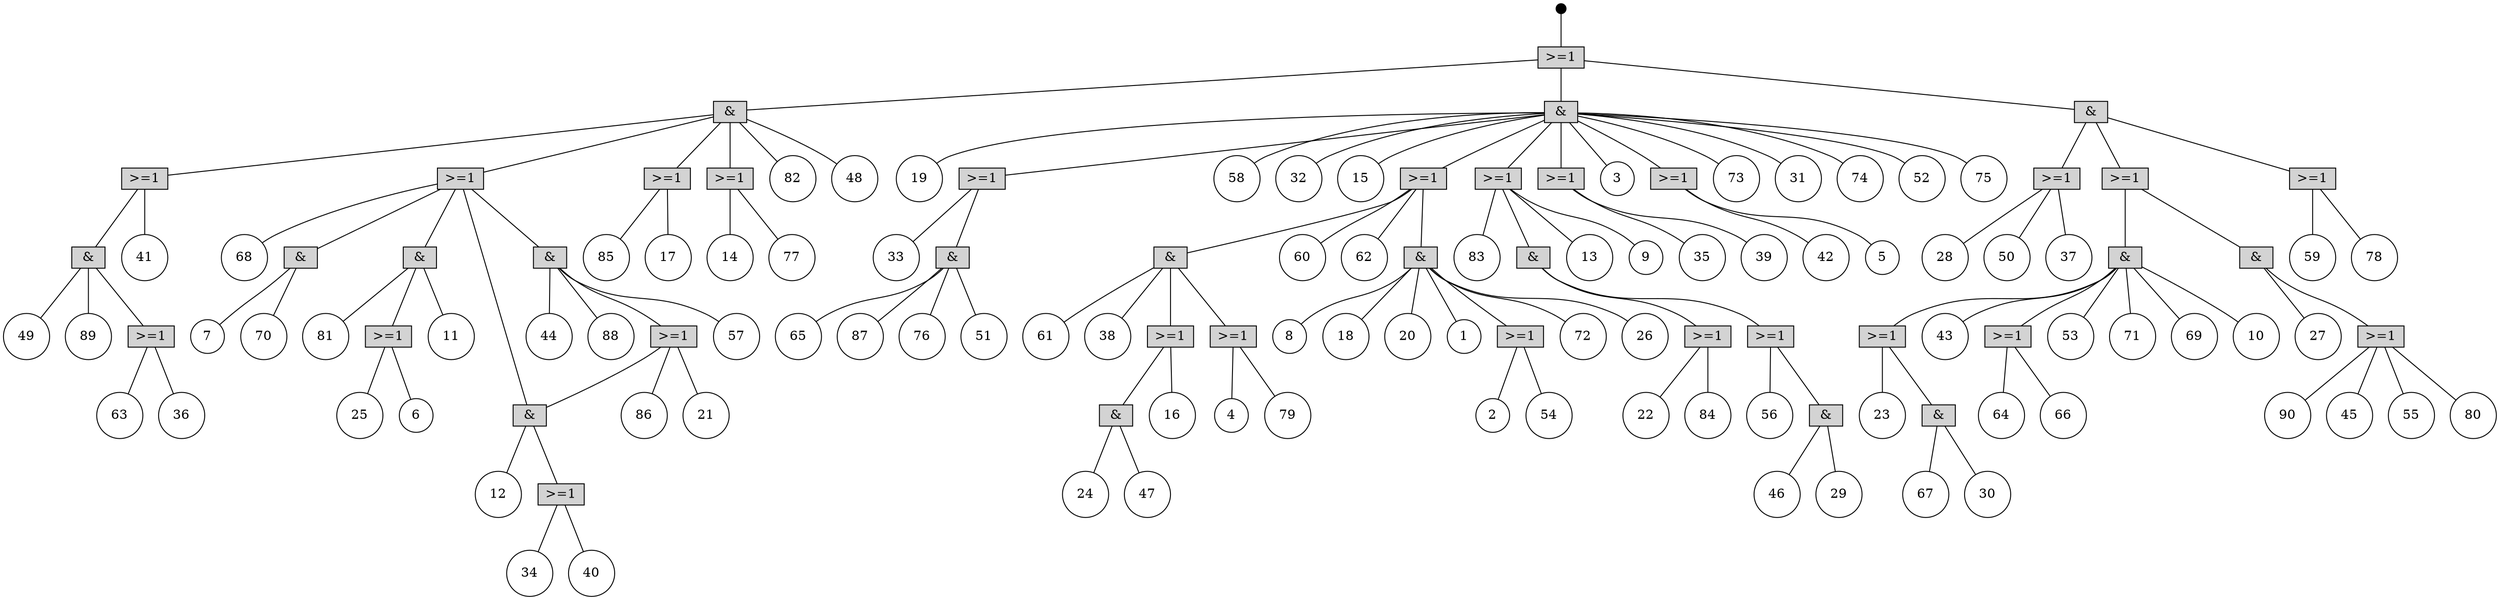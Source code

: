 digraph G {
0 [shape=point, style=filled, width=0.15, label="TOP"]; 0 -> 25 [style=filled, dir=none];26 [shape=circle, height=0.25, width=0.25, label="42"];
117 [shape=box, style=filled, height=0.25, width=0.5, label="&"];117 -> 64 [style=filled, dir=none];117 -> 78 [style=filled, dir=none];
27 [shape=circle, height=0.25, width=0.25, label="28"];
29 [shape=circle, height=0.25, width=0.25, label="25"];
31 [shape=circle, height=0.25, width=0.25, label="12"];
30 [shape=circle, height=0.25, width=0.25, label="67"];
33 [shape=circle, height=0.25, width=0.25, label="68"];
32 [shape=circle, height=0.25, width=0.25, label="64"];
37 [shape=circle, height=0.25, width=0.25, label="49"];
128 [shape=box, style=filled, height=0.25, width=0.5, label="&"];128 -> 59 [style=filled, dir=none];128 -> 67 [style=filled, dir=none];128 -> 6 [style=filled, dir=none];128 -> 22 [style=filled, dir=none];
39 [shape=circle, height=0.25, width=0.25, label="34"];
38 [shape=circle, height=0.25, width=0.25, label="50"];
41 [shape=circle, height=0.25, width=0.25, label="19"];
44 [shape=circle, height=0.25, width=0.25, label="27"];
11 [shape=box, style=filled, height=0.25, width=0.5, label=">=1"];11 -> 96 [style=filled, dir=none];11 -> 27 [style=filled, dir=none];11 -> 38 [style=filled, dir=none];
49 [shape=circle, height=0.25, width=0.25, label="85"];
50 [shape=circle, height=0.25, width=0.25, label="44"];
51 [shape=circle, height=0.25, width=0.25, label="88"];
12 [shape=box, style=filled, height=0.25, width=0.5, label=">=1"];12 -> 76 [style=filled, dir=none];12 -> 118 [style=filled, dir=none];
52 [shape=circle, height=0.25, width=0.25, label="8"];
119 [shape=box, style=filled, height=0.25, width=0.5, label="&"];119 -> 73 [style=filled, dir=none];119 -> 90 [style=filled, dir=none];
14 [shape=box, style=filled, height=0.25, width=0.5, label=">=1"];14 -> 122 [style=filled, dir=none];14 -> 63 [style=filled, dir=none];
123 [shape=box, style=filled, height=0.25, width=0.5, label="&"];123 -> 15 [style=filled, dir=none];123 -> 20 [style=filled, dir=none];123 -> 24 [style=filled, dir=none];123 -> 103 [style=filled, dir=none];123 -> 99 [style=filled, dir=none];123 -> 14 [style=filled, dir=none];
55 [shape=circle, height=0.25, width=0.25, label="60"];
58 [shape=circle, height=0.25, width=0.25, label="30"];
60 [shape=circle, height=0.25, width=0.25, label="83"];
64 [shape=circle, height=0.25, width=0.25, label="24"];
19 [shape=box, style=filled, height=0.25, width=0.5, label=">=1"];19 -> 129 [style=filled, dir=none];19 -> 120 [style=filled, dir=none];
20 [shape=box, style=filled, height=0.25, width=0.5, label=">=1"];20 -> 49 [style=filled, dir=none];20 -> 45 [style=filled, dir=none];
21 [shape=box, style=filled, height=0.25, width=0.5, label=">=1"];21 -> 81 [style=filled, dir=none];21 -> 34 [style=filled, dir=none];21 -> 47 [style=filled, dir=none];21 -> 102 [style=filled, dir=none];
69 [shape=circle, height=0.25, width=0.25, label="65"];
70 [shape=circle, height=0.25, width=0.25, label="58"];
73 [shape=circle, height=0.25, width=0.25, label="7"];
74 [shape=circle, height=0.25, width=0.25, label="87"];
1 [shape=box, style=filled, height=0.25, width=0.5, label=">=1"];1 -> 86 [style=filled, dir=none];1 -> 62 [style=filled, dir=none];
76 [shape=circle, height=0.25, width=0.25, label="33"];
78 [shape=circle, height=0.25, width=0.25, label="47"];
81 [shape=circle, height=0.25, width=0.25, label="90"];
82 [shape=circle, height=0.25, width=0.25, label="4"];
83 [shape=circle, height=0.25, width=0.25, label="18"];
84 [shape=circle, height=0.25, width=0.25, label="5"];
85 [shape=circle, height=0.25, width=0.25, label="62"];
4 [shape=box, style=filled, height=0.25, width=0.5, label=">=1"];4 -> 46 [style=filled, dir=none];4 -> 126 [style=filled, dir=none];
126 [shape=box, style=filled, height=0.25, width=0.5, label="&"];126 -> 71 [style=filled, dir=none];126 -> 61 [style=filled, dir=none];
88 [shape=circle, height=0.25, width=0.25, label="63"];
6 [shape=box, style=filled, height=0.25, width=0.5, label=">=1"];6 -> 104 [style=filled, dir=none];6 -> 117 [style=filled, dir=none];
89 [shape=circle, height=0.25, width=0.25, label="32"];
90 [shape=circle, height=0.25, width=0.25, label="70"];
91 [shape=circle, height=0.25, width=0.25, label="2"];
92 [shape=circle, height=0.25, width=0.25, label="54"];
93 [shape=circle, height=0.25, width=0.25, label="6"];
9 [shape=box, style=filled, height=0.25, width=0.5, label=">=1"];9 -> 97 [style=filled, dir=none];9 -> 121 [style=filled, dir=none];
132 [shape=box, style=filled, height=0.25, width=0.5, label="&"];132 -> 94 [style=filled, dir=none];132 -> 3 [style=filled, dir=none];132 -> 23 [style=filled, dir=none];132 -> 18 [style=filled, dir=none];132 -> 68 [style=filled, dir=none];132 -> 70 [style=filled, dir=none];132 -> 12 [style=filled, dir=none];132 -> 2 [style=filled, dir=none];132 -> 57 [style=filled, dir=none];132 -> 89 [style=filled, dir=none];132 -> 56 [style=filled, dir=none];132 -> 79 [style=filled, dir=none];132 -> 48 [style=filled, dir=none];132 -> 87 [style=filled, dir=none];132 -> 41 [style=filled, dir=none];
131 [shape=box, style=filled, height=0.25, width=0.5, label="&"];131 -> 4 [style=filled, dir=none];131 -> 1 [style=filled, dir=none];
96 [shape=circle, height=0.25, width=0.25, label="37"];
120 [shape=box, style=filled, height=0.25, width=0.5, label="&"];120 -> 44 [style=filled, dir=none];120 -> 21 [style=filled, dir=none];
101 [shape=circle, height=0.25, width=0.25, label="89"];
102 [shape=circle, height=0.25, width=0.25, label="80"];
104 [shape=circle, height=0.25, width=0.25, label="16"];
103 [shape=circle, height=0.25, width=0.25, label="82"];
121 [shape=box, style=filled, height=0.25, width=0.5, label="&"];121 -> 58 [style=filled, dir=none];121 -> 30 [style=filled, dir=none];
106 [shape=circle, height=0.25, width=0.25, label="66"];
107 [shape=circle, height=0.25, width=0.25, label="43"];
17 [shape=box, style=filled, height=0.25, width=0.5, label=">=1"];17 -> 32 [style=filled, dir=none];17 -> 106 [style=filled, dir=none];
127 [shape=box, style=filled, height=0.25, width=0.5, label="&"];127 -> 19 [style=filled, dir=none];127 -> 7 [style=filled, dir=none];127 -> 11 [style=filled, dir=none];
109 [shape=circle, height=0.25, width=0.25, label="59"];
111 [shape=circle, height=0.25, width=0.25, label="79"];
112 [shape=circle, height=0.25, width=0.25, label="81"];
113 [shape=circle, height=0.25, width=0.25, label="53"];
23 [shape=box, style=filled, height=0.25, width=0.5, label=">=1"];23 -> 60 [style=filled, dir=none];23 -> 131 [style=filled, dir=none];23 -> 53 [style=filled, dir=none];23 -> 75 [style=filled, dir=none];
24 [shape=box, style=filled, height=0.25, width=0.5, label=">=1"];24 -> 77 [style=filled, dir=none];24 -> 28 [style=filled, dir=none];
25 [shape=box, style=filled, height=0.25, width=0.5, label=">=1"];25 -> 123 [style=filled, dir=none];25 -> 132 [style=filled, dir=none];25 -> 127 [style=filled, dir=none];
116 [shape=box, style=filled, height=0.25, width=0.5, label="&"];116 -> 8 [style=filled, dir=none];116 -> 95 [style=filled, dir=none];116 -> 112 [style=filled, dir=none];
28 [shape=circle, height=0.25, width=0.25, label="77"];
2 [shape=box, style=filled, height=0.25, width=0.5, label=">=1"];2 -> 26 [style=filled, dir=none];2 -> 84 [style=filled, dir=none];
124 [shape=box, style=filled, height=0.25, width=0.5, label="&"];124 -> 13 [style=filled, dir=none];124 -> 31 [style=filled, dir=none];
34 [shape=circle, height=0.25, width=0.25, label="45"];
35 [shape=circle, height=0.25, width=0.25, label="71"];
36 [shape=circle, height=0.25, width=0.25, label="76"];
40 [shape=circle, height=0.25, width=0.25, label="20"];
8 [shape=box, style=filled, height=0.25, width=0.5, label=">=1"];8 -> 93 [style=filled, dir=none];8 -> 29 [style=filled, dir=none];
43 [shape=circle, height=0.25, width=0.25, label="40"];
42 [shape=circle, height=0.25, width=0.25, label="78"];
45 [shape=circle, height=0.25, width=0.25, label="17"];
46 [shape=circle, height=0.25, width=0.25, label="56"];
48 [shape=circle, height=0.25, width=0.25, label="52"];
47 [shape=circle, height=0.25, width=0.25, label="55"];
13 [shape=box, style=filled, height=0.25, width=0.5, label=">=1"];13 -> 39 [style=filled, dir=none];13 -> 43 [style=filled, dir=none];
53 [shape=circle, height=0.25, width=0.25, label="13"];
15 [shape=box, style=filled, height=0.25, width=0.5, label=">=1"];15 -> 125 [style=filled, dir=none];15 -> 119 [style=filled, dir=none];15 -> 33 [style=filled, dir=none];15 -> 116 [style=filled, dir=none];15 -> 124 [style=filled, dir=none];
54 [shape=circle, height=0.25, width=0.25, label="1"];
56 [shape=circle, height=0.25, width=0.25, label="31"];
57 [shape=circle, height=0.25, width=0.25, label="73"];
59 [shape=circle, height=0.25, width=0.25, label="61"];
61 [shape=circle, height=0.25, width=0.25, label="29"];
18 [shape=box, style=filled, height=0.25, width=0.5, label=">=1"];18 -> 114 [style=filled, dir=none];18 -> 72 [style=filled, dir=none];
62 [shape=circle, height=0.25, width=0.25, label="84"];
63 [shape=circle, height=0.25, width=0.25, label="41"];
65 [shape=circle, height=0.25, width=0.25, label="36"];
129 [shape=box, style=filled, height=0.25, width=0.5, label="&"];129 -> 105 [style=filled, dir=none];129 -> 107 [style=filled, dir=none];129 -> 17 [style=filled, dir=none];129 -> 9 [style=filled, dir=none];129 -> 66 [style=filled, dir=none];129 -> 35 [style=filled, dir=none];129 -> 113 [style=filled, dir=none];
22 [shape=box, style=filled, height=0.25, width=0.5, label=">=1"];22 -> 111 [style=filled, dir=none];22 -> 82 [style=filled, dir=none];
66 [shape=circle, height=0.25, width=0.25, label="10"];
67 [shape=circle, height=0.25, width=0.25, label="38"];
68 [shape=circle, height=0.25, width=0.25, label="3"];
71 [shape=circle, height=0.25, width=0.25, label="46"];
72 [shape=circle, height=0.25, width=0.25, label="39"];
75 [shape=circle, height=0.25, width=0.25, label="9"];
77 [shape=circle, height=0.25, width=0.25, label="14"];
79 [shape=circle, height=0.25, width=0.25, label="74"];
80 [shape=circle, height=0.25, width=0.25, label="51"];
3 [shape=box, style=filled, height=0.25, width=0.5, label=">=1"];3 -> 128 [style=filled, dir=none];3 -> 85 [style=filled, dir=none];3 -> 55 [style=filled, dir=none];3 -> 130 [style=filled, dir=none];
86 [shape=circle, height=0.25, width=0.25, label="22"];
125 [shape=box, style=filled, height=0.25, width=0.5, label="&"];125 -> 16 [style=filled, dir=none];125 -> 108 [style=filled, dir=none];125 -> 50 [style=filled, dir=none];125 -> 51 [style=filled, dir=none];
87 [shape=circle, height=0.25, width=0.25, label="75"];
5 [shape=box, style=filled, height=0.25, width=0.5, label=">=1"];5 -> 91 [style=filled, dir=none];5 -> 92 [style=filled, dir=none];
7 [shape=box, style=filled, height=0.25, width=0.5, label=">=1"];7 -> 42 [style=filled, dir=none];7 -> 109 [style=filled, dir=none];
94 [shape=circle, height=0.25, width=0.25, label="15"];
95 [shape=circle, height=0.25, width=0.25, label="11"];
10 [shape=box, style=filled, height=0.25, width=0.5, label=">=1"];10 -> 88 [style=filled, dir=none];10 -> 65 [style=filled, dir=none];
118 [shape=box, style=filled, height=0.25, width=0.5, label="&"];118 -> 36 [style=filled, dir=none];118 -> 69 [style=filled, dir=none];118 -> 80 [style=filled, dir=none];118 -> 74 [style=filled, dir=none];
98 [shape=circle, height=0.25, width=0.25, label="72"];
97 [shape=circle, height=0.25, width=0.25, label="23"];
100 [shape=circle, height=0.25, width=0.25, label="86"];
99 [shape=circle, height=0.25, width=0.25, label="48"];
122 [shape=box, style=filled, height=0.25, width=0.5, label="&"];122 -> 37 [style=filled, dir=none];122 -> 10 [style=filled, dir=none];122 -> 101 [style=filled, dir=none];
105 [shape=circle, height=0.25, width=0.25, label="69"];
16 [shape=box, style=filled, height=0.25, width=0.5, label=">=1"];16 -> 124 [style=filled, dir=none];16 -> 100 [style=filled, dir=none];16 -> 110 [style=filled, dir=none];
108 [shape=circle, height=0.25, width=0.25, label="57"];
110 [shape=circle, height=0.25, width=0.25, label="21"];
130 [shape=box, style=filled, height=0.25, width=0.5, label="&"];130 -> 98 [style=filled, dir=none];130 -> 52 [style=filled, dir=none];130 -> 83 [style=filled, dir=none];130 -> 115 [style=filled, dir=none];130 -> 54 [style=filled, dir=none];130 -> 40 [style=filled, dir=none];130 -> 5 [style=filled, dir=none];
115 [shape=circle, height=0.25, width=0.25, label="26"];
114 [shape=circle, height=0.25, width=0.25, label="35"];

}